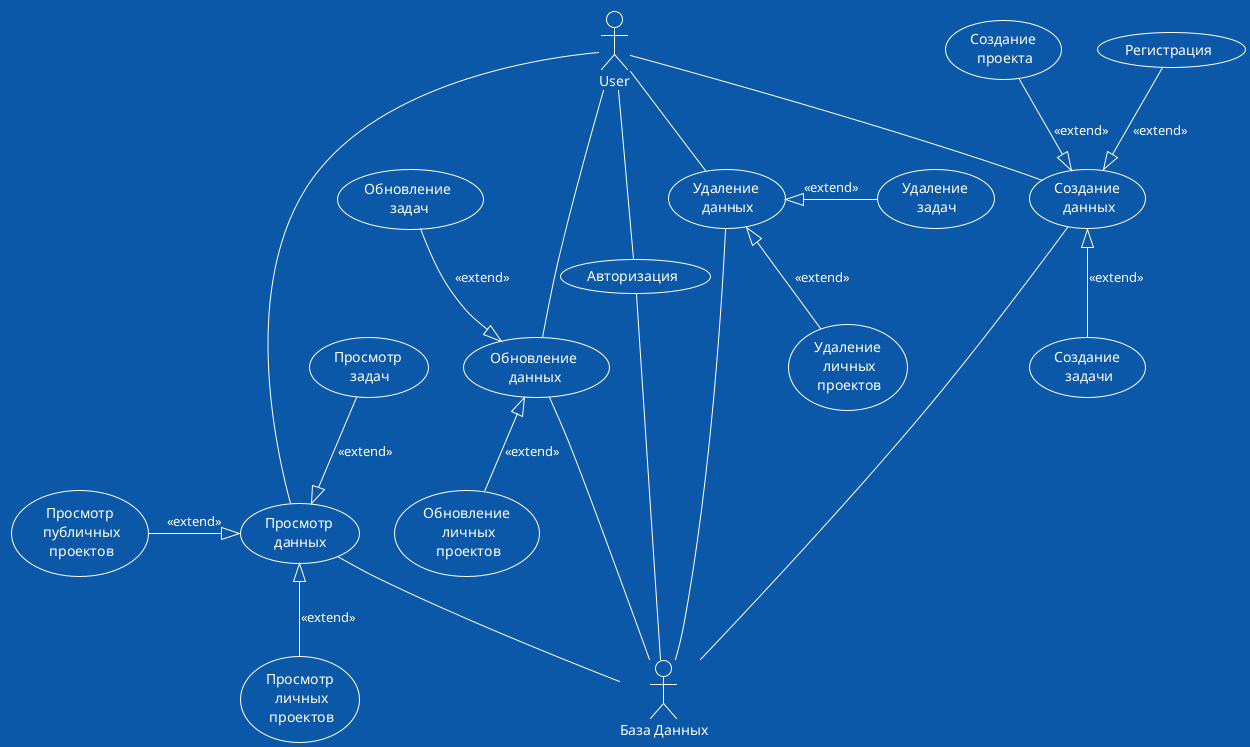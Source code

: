 @startuml
!theme amiga

actor User
actor "База Данных" as db

usecase (Просмотр\n данных) as read
usecase (Создание\n данных) as createData
usecase (Удаление\n данных) as delete
usecase (Обновление\n данных) as update

usecase (Регистрация) as register
usecase (Авторизация) as auth

User --down-- read
read -down- db

User -down- createData
createData -down- db

User -down- delete
delete -down- db

User --down- update
update -down-- db

User -down- auth
auth -down- db


createData <|-up- register : <<extend>>
createData <|-up- (Создание\n проекта) : <<extend>>
createData <|-down- (Создание\n задачи) : <<extend>>

read <|-up- (Просмотр\n задач) : <<extend>>
read <|-down- (Просмотр\n личных\n проектов) : <<extend>>
read <|-left- (Просмотр\n публичных\n проектов) : <<extend>>

update <|-up- (Обновление\n задач) : <<extend>>
update <|-down- (Обновление\n личных\n проектов) : <<extend>>

delete <|- (Удаление\n задач) : <<extend>>
delete <|-down- (Удаление\n личных\n проектов) : <<extend>>



@enduml